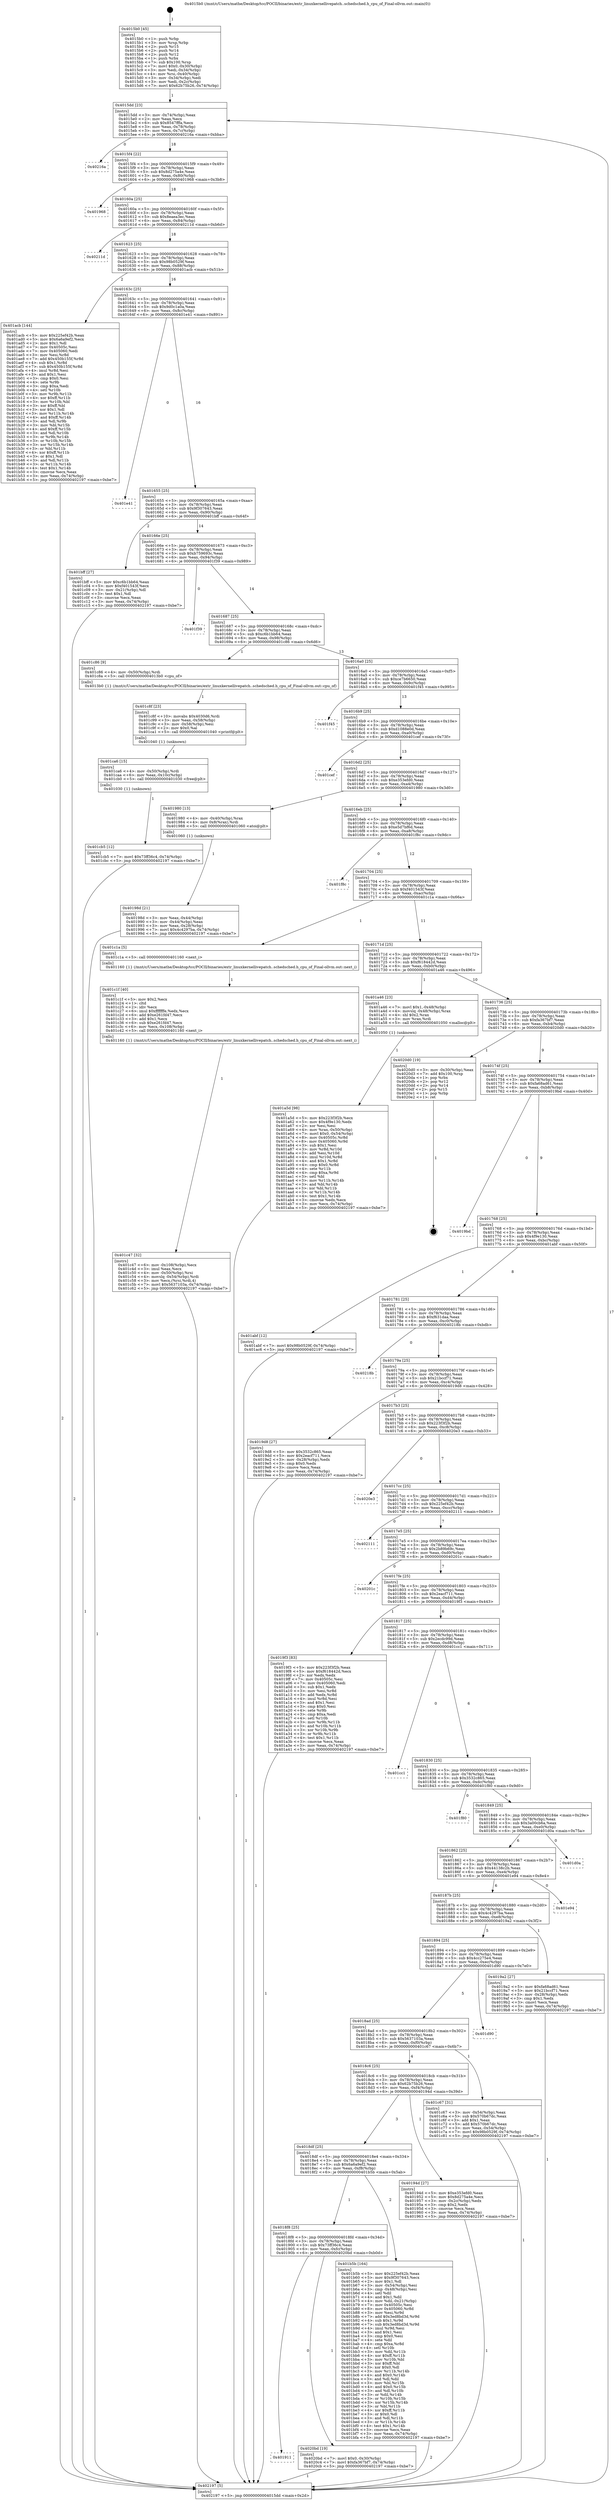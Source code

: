 digraph "0x4015b0" {
  label = "0x4015b0 (/mnt/c/Users/mathe/Desktop/tcc/POCII/binaries/extr_linuxkernellivepatch..schedsched.h_cpu_of_Final-ollvm.out::main(0))"
  labelloc = "t"
  node[shape=record]

  Entry [label="",width=0.3,height=0.3,shape=circle,fillcolor=black,style=filled]
  "0x4015dd" [label="{
     0x4015dd [23]\l
     | [instrs]\l
     &nbsp;&nbsp;0x4015dd \<+3\>: mov -0x74(%rbp),%eax\l
     &nbsp;&nbsp;0x4015e0 \<+2\>: mov %eax,%ecx\l
     &nbsp;&nbsp;0x4015e2 \<+6\>: sub $0x8547fffa,%ecx\l
     &nbsp;&nbsp;0x4015e8 \<+3\>: mov %eax,-0x78(%rbp)\l
     &nbsp;&nbsp;0x4015eb \<+3\>: mov %ecx,-0x7c(%rbp)\l
     &nbsp;&nbsp;0x4015ee \<+6\>: je 000000000040216a \<main+0xbba\>\l
  }"]
  "0x40216a" [label="{
     0x40216a\l
  }", style=dashed]
  "0x4015f4" [label="{
     0x4015f4 [22]\l
     | [instrs]\l
     &nbsp;&nbsp;0x4015f4 \<+5\>: jmp 00000000004015f9 \<main+0x49\>\l
     &nbsp;&nbsp;0x4015f9 \<+3\>: mov -0x78(%rbp),%eax\l
     &nbsp;&nbsp;0x4015fc \<+5\>: sub $0x8d275a4e,%eax\l
     &nbsp;&nbsp;0x401601 \<+3\>: mov %eax,-0x80(%rbp)\l
     &nbsp;&nbsp;0x401604 \<+6\>: je 0000000000401968 \<main+0x3b8\>\l
  }"]
  Exit [label="",width=0.3,height=0.3,shape=circle,fillcolor=black,style=filled,peripheries=2]
  "0x401968" [label="{
     0x401968\l
  }", style=dashed]
  "0x40160a" [label="{
     0x40160a [25]\l
     | [instrs]\l
     &nbsp;&nbsp;0x40160a \<+5\>: jmp 000000000040160f \<main+0x5f\>\l
     &nbsp;&nbsp;0x40160f \<+3\>: mov -0x78(%rbp),%eax\l
     &nbsp;&nbsp;0x401612 \<+5\>: sub $0x8eaea3ec,%eax\l
     &nbsp;&nbsp;0x401617 \<+6\>: mov %eax,-0x84(%rbp)\l
     &nbsp;&nbsp;0x40161d \<+6\>: je 000000000040211d \<main+0xb6d\>\l
  }"]
  "0x401911" [label="{
     0x401911\l
  }", style=dashed]
  "0x40211d" [label="{
     0x40211d\l
  }", style=dashed]
  "0x401623" [label="{
     0x401623 [25]\l
     | [instrs]\l
     &nbsp;&nbsp;0x401623 \<+5\>: jmp 0000000000401628 \<main+0x78\>\l
     &nbsp;&nbsp;0x401628 \<+3\>: mov -0x78(%rbp),%eax\l
     &nbsp;&nbsp;0x40162b \<+5\>: sub $0x98b0529f,%eax\l
     &nbsp;&nbsp;0x401630 \<+6\>: mov %eax,-0x88(%rbp)\l
     &nbsp;&nbsp;0x401636 \<+6\>: je 0000000000401acb \<main+0x51b\>\l
  }"]
  "0x4020bd" [label="{
     0x4020bd [19]\l
     | [instrs]\l
     &nbsp;&nbsp;0x4020bd \<+7\>: movl $0x0,-0x30(%rbp)\l
     &nbsp;&nbsp;0x4020c4 \<+7\>: movl $0xfa367bf7,-0x74(%rbp)\l
     &nbsp;&nbsp;0x4020cb \<+5\>: jmp 0000000000402197 \<main+0xbe7\>\l
  }"]
  "0x401acb" [label="{
     0x401acb [144]\l
     | [instrs]\l
     &nbsp;&nbsp;0x401acb \<+5\>: mov $0x225ef42b,%eax\l
     &nbsp;&nbsp;0x401ad0 \<+5\>: mov $0x6a6a9ef2,%ecx\l
     &nbsp;&nbsp;0x401ad5 \<+2\>: mov $0x1,%dl\l
     &nbsp;&nbsp;0x401ad7 \<+7\>: mov 0x40505c,%esi\l
     &nbsp;&nbsp;0x401ade \<+7\>: mov 0x405060,%edi\l
     &nbsp;&nbsp;0x401ae5 \<+3\>: mov %esi,%r8d\l
     &nbsp;&nbsp;0x401ae8 \<+7\>: add $0x450b155f,%r8d\l
     &nbsp;&nbsp;0x401aef \<+4\>: sub $0x1,%r8d\l
     &nbsp;&nbsp;0x401af3 \<+7\>: sub $0x450b155f,%r8d\l
     &nbsp;&nbsp;0x401afa \<+4\>: imul %r8d,%esi\l
     &nbsp;&nbsp;0x401afe \<+3\>: and $0x1,%esi\l
     &nbsp;&nbsp;0x401b01 \<+3\>: cmp $0x0,%esi\l
     &nbsp;&nbsp;0x401b04 \<+4\>: sete %r9b\l
     &nbsp;&nbsp;0x401b08 \<+3\>: cmp $0xa,%edi\l
     &nbsp;&nbsp;0x401b0b \<+4\>: setl %r10b\l
     &nbsp;&nbsp;0x401b0f \<+3\>: mov %r9b,%r11b\l
     &nbsp;&nbsp;0x401b12 \<+4\>: xor $0xff,%r11b\l
     &nbsp;&nbsp;0x401b16 \<+3\>: mov %r10b,%bl\l
     &nbsp;&nbsp;0x401b19 \<+3\>: xor $0xff,%bl\l
     &nbsp;&nbsp;0x401b1c \<+3\>: xor $0x1,%dl\l
     &nbsp;&nbsp;0x401b1f \<+3\>: mov %r11b,%r14b\l
     &nbsp;&nbsp;0x401b22 \<+4\>: and $0xff,%r14b\l
     &nbsp;&nbsp;0x401b26 \<+3\>: and %dl,%r9b\l
     &nbsp;&nbsp;0x401b29 \<+3\>: mov %bl,%r15b\l
     &nbsp;&nbsp;0x401b2c \<+4\>: and $0xff,%r15b\l
     &nbsp;&nbsp;0x401b30 \<+3\>: and %dl,%r10b\l
     &nbsp;&nbsp;0x401b33 \<+3\>: or %r9b,%r14b\l
     &nbsp;&nbsp;0x401b36 \<+3\>: or %r10b,%r15b\l
     &nbsp;&nbsp;0x401b39 \<+3\>: xor %r15b,%r14b\l
     &nbsp;&nbsp;0x401b3c \<+3\>: or %bl,%r11b\l
     &nbsp;&nbsp;0x401b3f \<+4\>: xor $0xff,%r11b\l
     &nbsp;&nbsp;0x401b43 \<+3\>: or $0x1,%dl\l
     &nbsp;&nbsp;0x401b46 \<+3\>: and %dl,%r11b\l
     &nbsp;&nbsp;0x401b49 \<+3\>: or %r11b,%r14b\l
     &nbsp;&nbsp;0x401b4c \<+4\>: test $0x1,%r14b\l
     &nbsp;&nbsp;0x401b50 \<+3\>: cmovne %ecx,%eax\l
     &nbsp;&nbsp;0x401b53 \<+3\>: mov %eax,-0x74(%rbp)\l
     &nbsp;&nbsp;0x401b56 \<+5\>: jmp 0000000000402197 \<main+0xbe7\>\l
  }"]
  "0x40163c" [label="{
     0x40163c [25]\l
     | [instrs]\l
     &nbsp;&nbsp;0x40163c \<+5\>: jmp 0000000000401641 \<main+0x91\>\l
     &nbsp;&nbsp;0x401641 \<+3\>: mov -0x78(%rbp),%eax\l
     &nbsp;&nbsp;0x401644 \<+5\>: sub $0x9d0c1a0a,%eax\l
     &nbsp;&nbsp;0x401649 \<+6\>: mov %eax,-0x8c(%rbp)\l
     &nbsp;&nbsp;0x40164f \<+6\>: je 0000000000401e41 \<main+0x891\>\l
  }"]
  "0x401cb5" [label="{
     0x401cb5 [12]\l
     | [instrs]\l
     &nbsp;&nbsp;0x401cb5 \<+7\>: movl $0x73ff36c4,-0x74(%rbp)\l
     &nbsp;&nbsp;0x401cbc \<+5\>: jmp 0000000000402197 \<main+0xbe7\>\l
  }"]
  "0x401e41" [label="{
     0x401e41\l
  }", style=dashed]
  "0x401655" [label="{
     0x401655 [25]\l
     | [instrs]\l
     &nbsp;&nbsp;0x401655 \<+5\>: jmp 000000000040165a \<main+0xaa\>\l
     &nbsp;&nbsp;0x40165a \<+3\>: mov -0x78(%rbp),%eax\l
     &nbsp;&nbsp;0x40165d \<+5\>: sub $0x9f307643,%eax\l
     &nbsp;&nbsp;0x401662 \<+6\>: mov %eax,-0x90(%rbp)\l
     &nbsp;&nbsp;0x401668 \<+6\>: je 0000000000401bff \<main+0x64f\>\l
  }"]
  "0x401ca6" [label="{
     0x401ca6 [15]\l
     | [instrs]\l
     &nbsp;&nbsp;0x401ca6 \<+4\>: mov -0x50(%rbp),%rdi\l
     &nbsp;&nbsp;0x401caa \<+6\>: mov %eax,-0x10c(%rbp)\l
     &nbsp;&nbsp;0x401cb0 \<+5\>: call 0000000000401030 \<free@plt\>\l
     | [calls]\l
     &nbsp;&nbsp;0x401030 \{1\} (unknown)\l
  }"]
  "0x401bff" [label="{
     0x401bff [27]\l
     | [instrs]\l
     &nbsp;&nbsp;0x401bff \<+5\>: mov $0xc6b1bb64,%eax\l
     &nbsp;&nbsp;0x401c04 \<+5\>: mov $0xf401543f,%ecx\l
     &nbsp;&nbsp;0x401c09 \<+3\>: mov -0x21(%rbp),%dl\l
     &nbsp;&nbsp;0x401c0c \<+3\>: test $0x1,%dl\l
     &nbsp;&nbsp;0x401c0f \<+3\>: cmovne %ecx,%eax\l
     &nbsp;&nbsp;0x401c12 \<+3\>: mov %eax,-0x74(%rbp)\l
     &nbsp;&nbsp;0x401c15 \<+5\>: jmp 0000000000402197 \<main+0xbe7\>\l
  }"]
  "0x40166e" [label="{
     0x40166e [25]\l
     | [instrs]\l
     &nbsp;&nbsp;0x40166e \<+5\>: jmp 0000000000401673 \<main+0xc3\>\l
     &nbsp;&nbsp;0x401673 \<+3\>: mov -0x78(%rbp),%eax\l
     &nbsp;&nbsp;0x401676 \<+5\>: sub $0xb759693c,%eax\l
     &nbsp;&nbsp;0x40167b \<+6\>: mov %eax,-0x94(%rbp)\l
     &nbsp;&nbsp;0x401681 \<+6\>: je 0000000000401f39 \<main+0x989\>\l
  }"]
  "0x401c8f" [label="{
     0x401c8f [23]\l
     | [instrs]\l
     &nbsp;&nbsp;0x401c8f \<+10\>: movabs $0x4030d6,%rdi\l
     &nbsp;&nbsp;0x401c99 \<+3\>: mov %eax,-0x58(%rbp)\l
     &nbsp;&nbsp;0x401c9c \<+3\>: mov -0x58(%rbp),%esi\l
     &nbsp;&nbsp;0x401c9f \<+2\>: mov $0x0,%al\l
     &nbsp;&nbsp;0x401ca1 \<+5\>: call 0000000000401040 \<printf@plt\>\l
     | [calls]\l
     &nbsp;&nbsp;0x401040 \{1\} (unknown)\l
  }"]
  "0x401f39" [label="{
     0x401f39\l
  }", style=dashed]
  "0x401687" [label="{
     0x401687 [25]\l
     | [instrs]\l
     &nbsp;&nbsp;0x401687 \<+5\>: jmp 000000000040168c \<main+0xdc\>\l
     &nbsp;&nbsp;0x40168c \<+3\>: mov -0x78(%rbp),%eax\l
     &nbsp;&nbsp;0x40168f \<+5\>: sub $0xc6b1bb64,%eax\l
     &nbsp;&nbsp;0x401694 \<+6\>: mov %eax,-0x98(%rbp)\l
     &nbsp;&nbsp;0x40169a \<+6\>: je 0000000000401c86 \<main+0x6d6\>\l
  }"]
  "0x401c47" [label="{
     0x401c47 [32]\l
     | [instrs]\l
     &nbsp;&nbsp;0x401c47 \<+6\>: mov -0x108(%rbp),%ecx\l
     &nbsp;&nbsp;0x401c4d \<+3\>: imul %eax,%ecx\l
     &nbsp;&nbsp;0x401c50 \<+4\>: mov -0x50(%rbp),%rsi\l
     &nbsp;&nbsp;0x401c54 \<+4\>: movslq -0x54(%rbp),%rdi\l
     &nbsp;&nbsp;0x401c58 \<+3\>: mov %ecx,(%rsi,%rdi,4)\l
     &nbsp;&nbsp;0x401c5b \<+7\>: movl $0x5637103a,-0x74(%rbp)\l
     &nbsp;&nbsp;0x401c62 \<+5\>: jmp 0000000000402197 \<main+0xbe7\>\l
  }"]
  "0x401c86" [label="{
     0x401c86 [9]\l
     | [instrs]\l
     &nbsp;&nbsp;0x401c86 \<+4\>: mov -0x50(%rbp),%rdi\l
     &nbsp;&nbsp;0x401c8a \<+5\>: call 00000000004013b0 \<cpu_of\>\l
     | [calls]\l
     &nbsp;&nbsp;0x4013b0 \{1\} (/mnt/c/Users/mathe/Desktop/tcc/POCII/binaries/extr_linuxkernellivepatch..schedsched.h_cpu_of_Final-ollvm.out::cpu_of)\l
  }"]
  "0x4016a0" [label="{
     0x4016a0 [25]\l
     | [instrs]\l
     &nbsp;&nbsp;0x4016a0 \<+5\>: jmp 00000000004016a5 \<main+0xf5\>\l
     &nbsp;&nbsp;0x4016a5 \<+3\>: mov -0x78(%rbp),%eax\l
     &nbsp;&nbsp;0x4016a8 \<+5\>: sub $0xce7b6650,%eax\l
     &nbsp;&nbsp;0x4016ad \<+6\>: mov %eax,-0x9c(%rbp)\l
     &nbsp;&nbsp;0x4016b3 \<+6\>: je 0000000000401f45 \<main+0x995\>\l
  }"]
  "0x401c1f" [label="{
     0x401c1f [40]\l
     | [instrs]\l
     &nbsp;&nbsp;0x401c1f \<+5\>: mov $0x2,%ecx\l
     &nbsp;&nbsp;0x401c24 \<+1\>: cltd\l
     &nbsp;&nbsp;0x401c25 \<+2\>: idiv %ecx\l
     &nbsp;&nbsp;0x401c27 \<+6\>: imul $0xfffffffe,%edx,%ecx\l
     &nbsp;&nbsp;0x401c2d \<+6\>: add $0xe261fd47,%ecx\l
     &nbsp;&nbsp;0x401c33 \<+3\>: add $0x1,%ecx\l
     &nbsp;&nbsp;0x401c36 \<+6\>: sub $0xe261fd47,%ecx\l
     &nbsp;&nbsp;0x401c3c \<+6\>: mov %ecx,-0x108(%rbp)\l
     &nbsp;&nbsp;0x401c42 \<+5\>: call 0000000000401160 \<next_i\>\l
     | [calls]\l
     &nbsp;&nbsp;0x401160 \{1\} (/mnt/c/Users/mathe/Desktop/tcc/POCII/binaries/extr_linuxkernellivepatch..schedsched.h_cpu_of_Final-ollvm.out::next_i)\l
  }"]
  "0x401f45" [label="{
     0x401f45\l
  }", style=dashed]
  "0x4016b9" [label="{
     0x4016b9 [25]\l
     | [instrs]\l
     &nbsp;&nbsp;0x4016b9 \<+5\>: jmp 00000000004016be \<main+0x10e\>\l
     &nbsp;&nbsp;0x4016be \<+3\>: mov -0x78(%rbp),%eax\l
     &nbsp;&nbsp;0x4016c1 \<+5\>: sub $0xd1088e0d,%eax\l
     &nbsp;&nbsp;0x4016c6 \<+6\>: mov %eax,-0xa0(%rbp)\l
     &nbsp;&nbsp;0x4016cc \<+6\>: je 0000000000401cef \<main+0x73f\>\l
  }"]
  "0x4018f8" [label="{
     0x4018f8 [25]\l
     | [instrs]\l
     &nbsp;&nbsp;0x4018f8 \<+5\>: jmp 00000000004018fd \<main+0x34d\>\l
     &nbsp;&nbsp;0x4018fd \<+3\>: mov -0x78(%rbp),%eax\l
     &nbsp;&nbsp;0x401900 \<+5\>: sub $0x73ff36c4,%eax\l
     &nbsp;&nbsp;0x401905 \<+6\>: mov %eax,-0xfc(%rbp)\l
     &nbsp;&nbsp;0x40190b \<+6\>: je 00000000004020bd \<main+0xb0d\>\l
  }"]
  "0x401cef" [label="{
     0x401cef\l
  }", style=dashed]
  "0x4016d2" [label="{
     0x4016d2 [25]\l
     | [instrs]\l
     &nbsp;&nbsp;0x4016d2 \<+5\>: jmp 00000000004016d7 \<main+0x127\>\l
     &nbsp;&nbsp;0x4016d7 \<+3\>: mov -0x78(%rbp),%eax\l
     &nbsp;&nbsp;0x4016da \<+5\>: sub $0xe353efd0,%eax\l
     &nbsp;&nbsp;0x4016df \<+6\>: mov %eax,-0xa4(%rbp)\l
     &nbsp;&nbsp;0x4016e5 \<+6\>: je 0000000000401980 \<main+0x3d0\>\l
  }"]
  "0x401b5b" [label="{
     0x401b5b [164]\l
     | [instrs]\l
     &nbsp;&nbsp;0x401b5b \<+5\>: mov $0x225ef42b,%eax\l
     &nbsp;&nbsp;0x401b60 \<+5\>: mov $0x9f307643,%ecx\l
     &nbsp;&nbsp;0x401b65 \<+2\>: mov $0x1,%dl\l
     &nbsp;&nbsp;0x401b67 \<+3\>: mov -0x54(%rbp),%esi\l
     &nbsp;&nbsp;0x401b6a \<+3\>: cmp -0x48(%rbp),%esi\l
     &nbsp;&nbsp;0x401b6d \<+4\>: setl %dil\l
     &nbsp;&nbsp;0x401b71 \<+4\>: and $0x1,%dil\l
     &nbsp;&nbsp;0x401b75 \<+4\>: mov %dil,-0x21(%rbp)\l
     &nbsp;&nbsp;0x401b79 \<+7\>: mov 0x40505c,%esi\l
     &nbsp;&nbsp;0x401b80 \<+8\>: mov 0x405060,%r8d\l
     &nbsp;&nbsp;0x401b88 \<+3\>: mov %esi,%r9d\l
     &nbsp;&nbsp;0x401b8b \<+7\>: add $0x3ed8bd3d,%r9d\l
     &nbsp;&nbsp;0x401b92 \<+4\>: sub $0x1,%r9d\l
     &nbsp;&nbsp;0x401b96 \<+7\>: sub $0x3ed8bd3d,%r9d\l
     &nbsp;&nbsp;0x401b9d \<+4\>: imul %r9d,%esi\l
     &nbsp;&nbsp;0x401ba1 \<+3\>: and $0x1,%esi\l
     &nbsp;&nbsp;0x401ba4 \<+3\>: cmp $0x0,%esi\l
     &nbsp;&nbsp;0x401ba7 \<+4\>: sete %dil\l
     &nbsp;&nbsp;0x401bab \<+4\>: cmp $0xa,%r8d\l
     &nbsp;&nbsp;0x401baf \<+4\>: setl %r10b\l
     &nbsp;&nbsp;0x401bb3 \<+3\>: mov %dil,%r11b\l
     &nbsp;&nbsp;0x401bb6 \<+4\>: xor $0xff,%r11b\l
     &nbsp;&nbsp;0x401bba \<+3\>: mov %r10b,%bl\l
     &nbsp;&nbsp;0x401bbd \<+3\>: xor $0xff,%bl\l
     &nbsp;&nbsp;0x401bc0 \<+3\>: xor $0x0,%dl\l
     &nbsp;&nbsp;0x401bc3 \<+3\>: mov %r11b,%r14b\l
     &nbsp;&nbsp;0x401bc6 \<+4\>: and $0x0,%r14b\l
     &nbsp;&nbsp;0x401bca \<+3\>: and %dl,%dil\l
     &nbsp;&nbsp;0x401bcd \<+3\>: mov %bl,%r15b\l
     &nbsp;&nbsp;0x401bd0 \<+4\>: and $0x0,%r15b\l
     &nbsp;&nbsp;0x401bd4 \<+3\>: and %dl,%r10b\l
     &nbsp;&nbsp;0x401bd7 \<+3\>: or %dil,%r14b\l
     &nbsp;&nbsp;0x401bda \<+3\>: or %r10b,%r15b\l
     &nbsp;&nbsp;0x401bdd \<+3\>: xor %r15b,%r14b\l
     &nbsp;&nbsp;0x401be0 \<+3\>: or %bl,%r11b\l
     &nbsp;&nbsp;0x401be3 \<+4\>: xor $0xff,%r11b\l
     &nbsp;&nbsp;0x401be7 \<+3\>: or $0x0,%dl\l
     &nbsp;&nbsp;0x401bea \<+3\>: and %dl,%r11b\l
     &nbsp;&nbsp;0x401bed \<+3\>: or %r11b,%r14b\l
     &nbsp;&nbsp;0x401bf0 \<+4\>: test $0x1,%r14b\l
     &nbsp;&nbsp;0x401bf4 \<+3\>: cmovne %ecx,%eax\l
     &nbsp;&nbsp;0x401bf7 \<+3\>: mov %eax,-0x74(%rbp)\l
     &nbsp;&nbsp;0x401bfa \<+5\>: jmp 0000000000402197 \<main+0xbe7\>\l
  }"]
  "0x401980" [label="{
     0x401980 [13]\l
     | [instrs]\l
     &nbsp;&nbsp;0x401980 \<+4\>: mov -0x40(%rbp),%rax\l
     &nbsp;&nbsp;0x401984 \<+4\>: mov 0x8(%rax),%rdi\l
     &nbsp;&nbsp;0x401988 \<+5\>: call 0000000000401060 \<atoi@plt\>\l
     | [calls]\l
     &nbsp;&nbsp;0x401060 \{1\} (unknown)\l
  }"]
  "0x4016eb" [label="{
     0x4016eb [25]\l
     | [instrs]\l
     &nbsp;&nbsp;0x4016eb \<+5\>: jmp 00000000004016f0 \<main+0x140\>\l
     &nbsp;&nbsp;0x4016f0 \<+3\>: mov -0x78(%rbp),%eax\l
     &nbsp;&nbsp;0x4016f3 \<+5\>: sub $0xe5d7bf6d,%eax\l
     &nbsp;&nbsp;0x4016f8 \<+6\>: mov %eax,-0xa8(%rbp)\l
     &nbsp;&nbsp;0x4016fe \<+6\>: je 0000000000401f8c \<main+0x9dc\>\l
  }"]
  "0x401a5d" [label="{
     0x401a5d [98]\l
     | [instrs]\l
     &nbsp;&nbsp;0x401a5d \<+5\>: mov $0x223f3f2b,%ecx\l
     &nbsp;&nbsp;0x401a62 \<+5\>: mov $0x4f9e130,%edx\l
     &nbsp;&nbsp;0x401a67 \<+2\>: xor %esi,%esi\l
     &nbsp;&nbsp;0x401a69 \<+4\>: mov %rax,-0x50(%rbp)\l
     &nbsp;&nbsp;0x401a6d \<+7\>: movl $0x0,-0x54(%rbp)\l
     &nbsp;&nbsp;0x401a74 \<+8\>: mov 0x40505c,%r8d\l
     &nbsp;&nbsp;0x401a7c \<+8\>: mov 0x405060,%r9d\l
     &nbsp;&nbsp;0x401a84 \<+3\>: sub $0x1,%esi\l
     &nbsp;&nbsp;0x401a87 \<+3\>: mov %r8d,%r10d\l
     &nbsp;&nbsp;0x401a8a \<+3\>: add %esi,%r10d\l
     &nbsp;&nbsp;0x401a8d \<+4\>: imul %r10d,%r8d\l
     &nbsp;&nbsp;0x401a91 \<+4\>: and $0x1,%r8d\l
     &nbsp;&nbsp;0x401a95 \<+4\>: cmp $0x0,%r8d\l
     &nbsp;&nbsp;0x401a99 \<+4\>: sete %r11b\l
     &nbsp;&nbsp;0x401a9d \<+4\>: cmp $0xa,%r9d\l
     &nbsp;&nbsp;0x401aa1 \<+3\>: setl %bl\l
     &nbsp;&nbsp;0x401aa4 \<+3\>: mov %r11b,%r14b\l
     &nbsp;&nbsp;0x401aa7 \<+3\>: and %bl,%r14b\l
     &nbsp;&nbsp;0x401aaa \<+3\>: xor %bl,%r11b\l
     &nbsp;&nbsp;0x401aad \<+3\>: or %r11b,%r14b\l
     &nbsp;&nbsp;0x401ab0 \<+4\>: test $0x1,%r14b\l
     &nbsp;&nbsp;0x401ab4 \<+3\>: cmovne %edx,%ecx\l
     &nbsp;&nbsp;0x401ab7 \<+3\>: mov %ecx,-0x74(%rbp)\l
     &nbsp;&nbsp;0x401aba \<+5\>: jmp 0000000000402197 \<main+0xbe7\>\l
  }"]
  "0x401f8c" [label="{
     0x401f8c\l
  }", style=dashed]
  "0x401704" [label="{
     0x401704 [25]\l
     | [instrs]\l
     &nbsp;&nbsp;0x401704 \<+5\>: jmp 0000000000401709 \<main+0x159\>\l
     &nbsp;&nbsp;0x401709 \<+3\>: mov -0x78(%rbp),%eax\l
     &nbsp;&nbsp;0x40170c \<+5\>: sub $0xf401543f,%eax\l
     &nbsp;&nbsp;0x401711 \<+6\>: mov %eax,-0xac(%rbp)\l
     &nbsp;&nbsp;0x401717 \<+6\>: je 0000000000401c1a \<main+0x66a\>\l
  }"]
  "0x40198d" [label="{
     0x40198d [21]\l
     | [instrs]\l
     &nbsp;&nbsp;0x40198d \<+3\>: mov %eax,-0x44(%rbp)\l
     &nbsp;&nbsp;0x401990 \<+3\>: mov -0x44(%rbp),%eax\l
     &nbsp;&nbsp;0x401993 \<+3\>: mov %eax,-0x28(%rbp)\l
     &nbsp;&nbsp;0x401996 \<+7\>: movl $0x4c4297ba,-0x74(%rbp)\l
     &nbsp;&nbsp;0x40199d \<+5\>: jmp 0000000000402197 \<main+0xbe7\>\l
  }"]
  "0x401c1a" [label="{
     0x401c1a [5]\l
     | [instrs]\l
     &nbsp;&nbsp;0x401c1a \<+5\>: call 0000000000401160 \<next_i\>\l
     | [calls]\l
     &nbsp;&nbsp;0x401160 \{1\} (/mnt/c/Users/mathe/Desktop/tcc/POCII/binaries/extr_linuxkernellivepatch..schedsched.h_cpu_of_Final-ollvm.out::next_i)\l
  }"]
  "0x40171d" [label="{
     0x40171d [25]\l
     | [instrs]\l
     &nbsp;&nbsp;0x40171d \<+5\>: jmp 0000000000401722 \<main+0x172\>\l
     &nbsp;&nbsp;0x401722 \<+3\>: mov -0x78(%rbp),%eax\l
     &nbsp;&nbsp;0x401725 \<+5\>: sub $0xf618442d,%eax\l
     &nbsp;&nbsp;0x40172a \<+6\>: mov %eax,-0xb0(%rbp)\l
     &nbsp;&nbsp;0x401730 \<+6\>: je 0000000000401a46 \<main+0x496\>\l
  }"]
  "0x4015b0" [label="{
     0x4015b0 [45]\l
     | [instrs]\l
     &nbsp;&nbsp;0x4015b0 \<+1\>: push %rbp\l
     &nbsp;&nbsp;0x4015b1 \<+3\>: mov %rsp,%rbp\l
     &nbsp;&nbsp;0x4015b4 \<+2\>: push %r15\l
     &nbsp;&nbsp;0x4015b6 \<+2\>: push %r14\l
     &nbsp;&nbsp;0x4015b8 \<+2\>: push %r12\l
     &nbsp;&nbsp;0x4015ba \<+1\>: push %rbx\l
     &nbsp;&nbsp;0x4015bb \<+7\>: sub $0x100,%rsp\l
     &nbsp;&nbsp;0x4015c2 \<+7\>: movl $0x0,-0x30(%rbp)\l
     &nbsp;&nbsp;0x4015c9 \<+3\>: mov %edi,-0x34(%rbp)\l
     &nbsp;&nbsp;0x4015cc \<+4\>: mov %rsi,-0x40(%rbp)\l
     &nbsp;&nbsp;0x4015d0 \<+3\>: mov -0x34(%rbp),%edi\l
     &nbsp;&nbsp;0x4015d3 \<+3\>: mov %edi,-0x2c(%rbp)\l
     &nbsp;&nbsp;0x4015d6 \<+7\>: movl $0x62b75b26,-0x74(%rbp)\l
  }"]
  "0x401a46" [label="{
     0x401a46 [23]\l
     | [instrs]\l
     &nbsp;&nbsp;0x401a46 \<+7\>: movl $0x1,-0x48(%rbp)\l
     &nbsp;&nbsp;0x401a4d \<+4\>: movslq -0x48(%rbp),%rax\l
     &nbsp;&nbsp;0x401a51 \<+4\>: shl $0x2,%rax\l
     &nbsp;&nbsp;0x401a55 \<+3\>: mov %rax,%rdi\l
     &nbsp;&nbsp;0x401a58 \<+5\>: call 0000000000401050 \<malloc@plt\>\l
     | [calls]\l
     &nbsp;&nbsp;0x401050 \{1\} (unknown)\l
  }"]
  "0x401736" [label="{
     0x401736 [25]\l
     | [instrs]\l
     &nbsp;&nbsp;0x401736 \<+5\>: jmp 000000000040173b \<main+0x18b\>\l
     &nbsp;&nbsp;0x40173b \<+3\>: mov -0x78(%rbp),%eax\l
     &nbsp;&nbsp;0x40173e \<+5\>: sub $0xfa367bf7,%eax\l
     &nbsp;&nbsp;0x401743 \<+6\>: mov %eax,-0xb4(%rbp)\l
     &nbsp;&nbsp;0x401749 \<+6\>: je 00000000004020d0 \<main+0xb20\>\l
  }"]
  "0x402197" [label="{
     0x402197 [5]\l
     | [instrs]\l
     &nbsp;&nbsp;0x402197 \<+5\>: jmp 00000000004015dd \<main+0x2d\>\l
  }"]
  "0x4020d0" [label="{
     0x4020d0 [19]\l
     | [instrs]\l
     &nbsp;&nbsp;0x4020d0 \<+3\>: mov -0x30(%rbp),%eax\l
     &nbsp;&nbsp;0x4020d3 \<+7\>: add $0x100,%rsp\l
     &nbsp;&nbsp;0x4020da \<+1\>: pop %rbx\l
     &nbsp;&nbsp;0x4020db \<+2\>: pop %r12\l
     &nbsp;&nbsp;0x4020dd \<+2\>: pop %r14\l
     &nbsp;&nbsp;0x4020df \<+2\>: pop %r15\l
     &nbsp;&nbsp;0x4020e1 \<+1\>: pop %rbp\l
     &nbsp;&nbsp;0x4020e2 \<+1\>: ret\l
  }"]
  "0x40174f" [label="{
     0x40174f [25]\l
     | [instrs]\l
     &nbsp;&nbsp;0x40174f \<+5\>: jmp 0000000000401754 \<main+0x1a4\>\l
     &nbsp;&nbsp;0x401754 \<+3\>: mov -0x78(%rbp),%eax\l
     &nbsp;&nbsp;0x401757 \<+5\>: sub $0xfa68ad61,%eax\l
     &nbsp;&nbsp;0x40175c \<+6\>: mov %eax,-0xb8(%rbp)\l
     &nbsp;&nbsp;0x401762 \<+6\>: je 00000000004019bd \<main+0x40d\>\l
  }"]
  "0x4018df" [label="{
     0x4018df [25]\l
     | [instrs]\l
     &nbsp;&nbsp;0x4018df \<+5\>: jmp 00000000004018e4 \<main+0x334\>\l
     &nbsp;&nbsp;0x4018e4 \<+3\>: mov -0x78(%rbp),%eax\l
     &nbsp;&nbsp;0x4018e7 \<+5\>: sub $0x6a6a9ef2,%eax\l
     &nbsp;&nbsp;0x4018ec \<+6\>: mov %eax,-0xf8(%rbp)\l
     &nbsp;&nbsp;0x4018f2 \<+6\>: je 0000000000401b5b \<main+0x5ab\>\l
  }"]
  "0x4019bd" [label="{
     0x4019bd\l
  }", style=dashed]
  "0x401768" [label="{
     0x401768 [25]\l
     | [instrs]\l
     &nbsp;&nbsp;0x401768 \<+5\>: jmp 000000000040176d \<main+0x1bd\>\l
     &nbsp;&nbsp;0x40176d \<+3\>: mov -0x78(%rbp),%eax\l
     &nbsp;&nbsp;0x401770 \<+5\>: sub $0x4f9e130,%eax\l
     &nbsp;&nbsp;0x401775 \<+6\>: mov %eax,-0xbc(%rbp)\l
     &nbsp;&nbsp;0x40177b \<+6\>: je 0000000000401abf \<main+0x50f\>\l
  }"]
  "0x40194d" [label="{
     0x40194d [27]\l
     | [instrs]\l
     &nbsp;&nbsp;0x40194d \<+5\>: mov $0xe353efd0,%eax\l
     &nbsp;&nbsp;0x401952 \<+5\>: mov $0x8d275a4e,%ecx\l
     &nbsp;&nbsp;0x401957 \<+3\>: mov -0x2c(%rbp),%edx\l
     &nbsp;&nbsp;0x40195a \<+3\>: cmp $0x2,%edx\l
     &nbsp;&nbsp;0x40195d \<+3\>: cmovne %ecx,%eax\l
     &nbsp;&nbsp;0x401960 \<+3\>: mov %eax,-0x74(%rbp)\l
     &nbsp;&nbsp;0x401963 \<+5\>: jmp 0000000000402197 \<main+0xbe7\>\l
  }"]
  "0x401abf" [label="{
     0x401abf [12]\l
     | [instrs]\l
     &nbsp;&nbsp;0x401abf \<+7\>: movl $0x98b0529f,-0x74(%rbp)\l
     &nbsp;&nbsp;0x401ac6 \<+5\>: jmp 0000000000402197 \<main+0xbe7\>\l
  }"]
  "0x401781" [label="{
     0x401781 [25]\l
     | [instrs]\l
     &nbsp;&nbsp;0x401781 \<+5\>: jmp 0000000000401786 \<main+0x1d6\>\l
     &nbsp;&nbsp;0x401786 \<+3\>: mov -0x78(%rbp),%eax\l
     &nbsp;&nbsp;0x401789 \<+5\>: sub $0xf631daa,%eax\l
     &nbsp;&nbsp;0x40178e \<+6\>: mov %eax,-0xc0(%rbp)\l
     &nbsp;&nbsp;0x401794 \<+6\>: je 000000000040218b \<main+0xbdb\>\l
  }"]
  "0x4018c6" [label="{
     0x4018c6 [25]\l
     | [instrs]\l
     &nbsp;&nbsp;0x4018c6 \<+5\>: jmp 00000000004018cb \<main+0x31b\>\l
     &nbsp;&nbsp;0x4018cb \<+3\>: mov -0x78(%rbp),%eax\l
     &nbsp;&nbsp;0x4018ce \<+5\>: sub $0x62b75b26,%eax\l
     &nbsp;&nbsp;0x4018d3 \<+6\>: mov %eax,-0xf4(%rbp)\l
     &nbsp;&nbsp;0x4018d9 \<+6\>: je 000000000040194d \<main+0x39d\>\l
  }"]
  "0x40218b" [label="{
     0x40218b\l
  }", style=dashed]
  "0x40179a" [label="{
     0x40179a [25]\l
     | [instrs]\l
     &nbsp;&nbsp;0x40179a \<+5\>: jmp 000000000040179f \<main+0x1ef\>\l
     &nbsp;&nbsp;0x40179f \<+3\>: mov -0x78(%rbp),%eax\l
     &nbsp;&nbsp;0x4017a2 \<+5\>: sub $0x21bccf71,%eax\l
     &nbsp;&nbsp;0x4017a7 \<+6\>: mov %eax,-0xc4(%rbp)\l
     &nbsp;&nbsp;0x4017ad \<+6\>: je 00000000004019d8 \<main+0x428\>\l
  }"]
  "0x401c67" [label="{
     0x401c67 [31]\l
     | [instrs]\l
     &nbsp;&nbsp;0x401c67 \<+3\>: mov -0x54(%rbp),%eax\l
     &nbsp;&nbsp;0x401c6a \<+5\>: sub $0x570b67dc,%eax\l
     &nbsp;&nbsp;0x401c6f \<+3\>: add $0x1,%eax\l
     &nbsp;&nbsp;0x401c72 \<+5\>: add $0x570b67dc,%eax\l
     &nbsp;&nbsp;0x401c77 \<+3\>: mov %eax,-0x54(%rbp)\l
     &nbsp;&nbsp;0x401c7a \<+7\>: movl $0x98b0529f,-0x74(%rbp)\l
     &nbsp;&nbsp;0x401c81 \<+5\>: jmp 0000000000402197 \<main+0xbe7\>\l
  }"]
  "0x4019d8" [label="{
     0x4019d8 [27]\l
     | [instrs]\l
     &nbsp;&nbsp;0x4019d8 \<+5\>: mov $0x3532c865,%eax\l
     &nbsp;&nbsp;0x4019dd \<+5\>: mov $0x2eacf711,%ecx\l
     &nbsp;&nbsp;0x4019e2 \<+3\>: mov -0x28(%rbp),%edx\l
     &nbsp;&nbsp;0x4019e5 \<+3\>: cmp $0x0,%edx\l
     &nbsp;&nbsp;0x4019e8 \<+3\>: cmove %ecx,%eax\l
     &nbsp;&nbsp;0x4019eb \<+3\>: mov %eax,-0x74(%rbp)\l
     &nbsp;&nbsp;0x4019ee \<+5\>: jmp 0000000000402197 \<main+0xbe7\>\l
  }"]
  "0x4017b3" [label="{
     0x4017b3 [25]\l
     | [instrs]\l
     &nbsp;&nbsp;0x4017b3 \<+5\>: jmp 00000000004017b8 \<main+0x208\>\l
     &nbsp;&nbsp;0x4017b8 \<+3\>: mov -0x78(%rbp),%eax\l
     &nbsp;&nbsp;0x4017bb \<+5\>: sub $0x223f3f2b,%eax\l
     &nbsp;&nbsp;0x4017c0 \<+6\>: mov %eax,-0xc8(%rbp)\l
     &nbsp;&nbsp;0x4017c6 \<+6\>: je 00000000004020e3 \<main+0xb33\>\l
  }"]
  "0x4018ad" [label="{
     0x4018ad [25]\l
     | [instrs]\l
     &nbsp;&nbsp;0x4018ad \<+5\>: jmp 00000000004018b2 \<main+0x302\>\l
     &nbsp;&nbsp;0x4018b2 \<+3\>: mov -0x78(%rbp),%eax\l
     &nbsp;&nbsp;0x4018b5 \<+5\>: sub $0x5637103a,%eax\l
     &nbsp;&nbsp;0x4018ba \<+6\>: mov %eax,-0xf0(%rbp)\l
     &nbsp;&nbsp;0x4018c0 \<+6\>: je 0000000000401c67 \<main+0x6b7\>\l
  }"]
  "0x4020e3" [label="{
     0x4020e3\l
  }", style=dashed]
  "0x4017cc" [label="{
     0x4017cc [25]\l
     | [instrs]\l
     &nbsp;&nbsp;0x4017cc \<+5\>: jmp 00000000004017d1 \<main+0x221\>\l
     &nbsp;&nbsp;0x4017d1 \<+3\>: mov -0x78(%rbp),%eax\l
     &nbsp;&nbsp;0x4017d4 \<+5\>: sub $0x225ef42b,%eax\l
     &nbsp;&nbsp;0x4017d9 \<+6\>: mov %eax,-0xcc(%rbp)\l
     &nbsp;&nbsp;0x4017df \<+6\>: je 0000000000402111 \<main+0xb61\>\l
  }"]
  "0x401d90" [label="{
     0x401d90\l
  }", style=dashed]
  "0x402111" [label="{
     0x402111\l
  }", style=dashed]
  "0x4017e5" [label="{
     0x4017e5 [25]\l
     | [instrs]\l
     &nbsp;&nbsp;0x4017e5 \<+5\>: jmp 00000000004017ea \<main+0x23a\>\l
     &nbsp;&nbsp;0x4017ea \<+3\>: mov -0x78(%rbp),%eax\l
     &nbsp;&nbsp;0x4017ed \<+5\>: sub $0x2b89b69c,%eax\l
     &nbsp;&nbsp;0x4017f2 \<+6\>: mov %eax,-0xd0(%rbp)\l
     &nbsp;&nbsp;0x4017f8 \<+6\>: je 000000000040201c \<main+0xa6c\>\l
  }"]
  "0x401894" [label="{
     0x401894 [25]\l
     | [instrs]\l
     &nbsp;&nbsp;0x401894 \<+5\>: jmp 0000000000401899 \<main+0x2e9\>\l
     &nbsp;&nbsp;0x401899 \<+3\>: mov -0x78(%rbp),%eax\l
     &nbsp;&nbsp;0x40189c \<+5\>: sub $0x4cc275e4,%eax\l
     &nbsp;&nbsp;0x4018a1 \<+6\>: mov %eax,-0xec(%rbp)\l
     &nbsp;&nbsp;0x4018a7 \<+6\>: je 0000000000401d90 \<main+0x7e0\>\l
  }"]
  "0x40201c" [label="{
     0x40201c\l
  }", style=dashed]
  "0x4017fe" [label="{
     0x4017fe [25]\l
     | [instrs]\l
     &nbsp;&nbsp;0x4017fe \<+5\>: jmp 0000000000401803 \<main+0x253\>\l
     &nbsp;&nbsp;0x401803 \<+3\>: mov -0x78(%rbp),%eax\l
     &nbsp;&nbsp;0x401806 \<+5\>: sub $0x2eacf711,%eax\l
     &nbsp;&nbsp;0x40180b \<+6\>: mov %eax,-0xd4(%rbp)\l
     &nbsp;&nbsp;0x401811 \<+6\>: je 00000000004019f3 \<main+0x443\>\l
  }"]
  "0x4019a2" [label="{
     0x4019a2 [27]\l
     | [instrs]\l
     &nbsp;&nbsp;0x4019a2 \<+5\>: mov $0xfa68ad61,%eax\l
     &nbsp;&nbsp;0x4019a7 \<+5\>: mov $0x21bccf71,%ecx\l
     &nbsp;&nbsp;0x4019ac \<+3\>: mov -0x28(%rbp),%edx\l
     &nbsp;&nbsp;0x4019af \<+3\>: cmp $0x1,%edx\l
     &nbsp;&nbsp;0x4019b2 \<+3\>: cmovl %ecx,%eax\l
     &nbsp;&nbsp;0x4019b5 \<+3\>: mov %eax,-0x74(%rbp)\l
     &nbsp;&nbsp;0x4019b8 \<+5\>: jmp 0000000000402197 \<main+0xbe7\>\l
  }"]
  "0x4019f3" [label="{
     0x4019f3 [83]\l
     | [instrs]\l
     &nbsp;&nbsp;0x4019f3 \<+5\>: mov $0x223f3f2b,%eax\l
     &nbsp;&nbsp;0x4019f8 \<+5\>: mov $0xf618442d,%ecx\l
     &nbsp;&nbsp;0x4019fd \<+2\>: xor %edx,%edx\l
     &nbsp;&nbsp;0x4019ff \<+7\>: mov 0x40505c,%esi\l
     &nbsp;&nbsp;0x401a06 \<+7\>: mov 0x405060,%edi\l
     &nbsp;&nbsp;0x401a0d \<+3\>: sub $0x1,%edx\l
     &nbsp;&nbsp;0x401a10 \<+3\>: mov %esi,%r8d\l
     &nbsp;&nbsp;0x401a13 \<+3\>: add %edx,%r8d\l
     &nbsp;&nbsp;0x401a16 \<+4\>: imul %r8d,%esi\l
     &nbsp;&nbsp;0x401a1a \<+3\>: and $0x1,%esi\l
     &nbsp;&nbsp;0x401a1d \<+3\>: cmp $0x0,%esi\l
     &nbsp;&nbsp;0x401a20 \<+4\>: sete %r9b\l
     &nbsp;&nbsp;0x401a24 \<+3\>: cmp $0xa,%edi\l
     &nbsp;&nbsp;0x401a27 \<+4\>: setl %r10b\l
     &nbsp;&nbsp;0x401a2b \<+3\>: mov %r9b,%r11b\l
     &nbsp;&nbsp;0x401a2e \<+3\>: and %r10b,%r11b\l
     &nbsp;&nbsp;0x401a31 \<+3\>: xor %r10b,%r9b\l
     &nbsp;&nbsp;0x401a34 \<+3\>: or %r9b,%r11b\l
     &nbsp;&nbsp;0x401a37 \<+4\>: test $0x1,%r11b\l
     &nbsp;&nbsp;0x401a3b \<+3\>: cmovne %ecx,%eax\l
     &nbsp;&nbsp;0x401a3e \<+3\>: mov %eax,-0x74(%rbp)\l
     &nbsp;&nbsp;0x401a41 \<+5\>: jmp 0000000000402197 \<main+0xbe7\>\l
  }"]
  "0x401817" [label="{
     0x401817 [25]\l
     | [instrs]\l
     &nbsp;&nbsp;0x401817 \<+5\>: jmp 000000000040181c \<main+0x26c\>\l
     &nbsp;&nbsp;0x40181c \<+3\>: mov -0x78(%rbp),%eax\l
     &nbsp;&nbsp;0x40181f \<+5\>: sub $0x2ecdc99d,%eax\l
     &nbsp;&nbsp;0x401824 \<+6\>: mov %eax,-0xd8(%rbp)\l
     &nbsp;&nbsp;0x40182a \<+6\>: je 0000000000401cc1 \<main+0x711\>\l
  }"]
  "0x40187b" [label="{
     0x40187b [25]\l
     | [instrs]\l
     &nbsp;&nbsp;0x40187b \<+5\>: jmp 0000000000401880 \<main+0x2d0\>\l
     &nbsp;&nbsp;0x401880 \<+3\>: mov -0x78(%rbp),%eax\l
     &nbsp;&nbsp;0x401883 \<+5\>: sub $0x4c4297ba,%eax\l
     &nbsp;&nbsp;0x401888 \<+6\>: mov %eax,-0xe8(%rbp)\l
     &nbsp;&nbsp;0x40188e \<+6\>: je 00000000004019a2 \<main+0x3f2\>\l
  }"]
  "0x401cc1" [label="{
     0x401cc1\l
  }", style=dashed]
  "0x401830" [label="{
     0x401830 [25]\l
     | [instrs]\l
     &nbsp;&nbsp;0x401830 \<+5\>: jmp 0000000000401835 \<main+0x285\>\l
     &nbsp;&nbsp;0x401835 \<+3\>: mov -0x78(%rbp),%eax\l
     &nbsp;&nbsp;0x401838 \<+5\>: sub $0x3532c865,%eax\l
     &nbsp;&nbsp;0x40183d \<+6\>: mov %eax,-0xdc(%rbp)\l
     &nbsp;&nbsp;0x401843 \<+6\>: je 0000000000401f80 \<main+0x9d0\>\l
  }"]
  "0x401e94" [label="{
     0x401e94\l
  }", style=dashed]
  "0x401f80" [label="{
     0x401f80\l
  }", style=dashed]
  "0x401849" [label="{
     0x401849 [25]\l
     | [instrs]\l
     &nbsp;&nbsp;0x401849 \<+5\>: jmp 000000000040184e \<main+0x29e\>\l
     &nbsp;&nbsp;0x40184e \<+3\>: mov -0x78(%rbp),%eax\l
     &nbsp;&nbsp;0x401851 \<+5\>: sub $0x3a00cb6a,%eax\l
     &nbsp;&nbsp;0x401856 \<+6\>: mov %eax,-0xe0(%rbp)\l
     &nbsp;&nbsp;0x40185c \<+6\>: je 0000000000401d0a \<main+0x75a\>\l
  }"]
  "0x401862" [label="{
     0x401862 [25]\l
     | [instrs]\l
     &nbsp;&nbsp;0x401862 \<+5\>: jmp 0000000000401867 \<main+0x2b7\>\l
     &nbsp;&nbsp;0x401867 \<+3\>: mov -0x78(%rbp),%eax\l
     &nbsp;&nbsp;0x40186a \<+5\>: sub $0x44138c2b,%eax\l
     &nbsp;&nbsp;0x40186f \<+6\>: mov %eax,-0xe4(%rbp)\l
     &nbsp;&nbsp;0x401875 \<+6\>: je 0000000000401e94 \<main+0x8e4\>\l
  }"]
  "0x401d0a" [label="{
     0x401d0a\l
  }", style=dashed]
  Entry -> "0x4015b0" [label=" 1"]
  "0x4015dd" -> "0x40216a" [label=" 0"]
  "0x4015dd" -> "0x4015f4" [label=" 18"]
  "0x4020d0" -> Exit [label=" 1"]
  "0x4015f4" -> "0x401968" [label=" 0"]
  "0x4015f4" -> "0x40160a" [label=" 18"]
  "0x4020bd" -> "0x402197" [label=" 1"]
  "0x40160a" -> "0x40211d" [label=" 0"]
  "0x40160a" -> "0x401623" [label=" 18"]
  "0x4018f8" -> "0x401911" [label=" 0"]
  "0x401623" -> "0x401acb" [label=" 2"]
  "0x401623" -> "0x40163c" [label=" 16"]
  "0x4018f8" -> "0x4020bd" [label=" 1"]
  "0x40163c" -> "0x401e41" [label=" 0"]
  "0x40163c" -> "0x401655" [label=" 16"]
  "0x401cb5" -> "0x402197" [label=" 1"]
  "0x401655" -> "0x401bff" [label=" 2"]
  "0x401655" -> "0x40166e" [label=" 14"]
  "0x401ca6" -> "0x401cb5" [label=" 1"]
  "0x40166e" -> "0x401f39" [label=" 0"]
  "0x40166e" -> "0x401687" [label=" 14"]
  "0x401c8f" -> "0x401ca6" [label=" 1"]
  "0x401687" -> "0x401c86" [label=" 1"]
  "0x401687" -> "0x4016a0" [label=" 13"]
  "0x401c86" -> "0x401c8f" [label=" 1"]
  "0x4016a0" -> "0x401f45" [label=" 0"]
  "0x4016a0" -> "0x4016b9" [label=" 13"]
  "0x401c67" -> "0x402197" [label=" 1"]
  "0x4016b9" -> "0x401cef" [label=" 0"]
  "0x4016b9" -> "0x4016d2" [label=" 13"]
  "0x401c47" -> "0x402197" [label=" 1"]
  "0x4016d2" -> "0x401980" [label=" 1"]
  "0x4016d2" -> "0x4016eb" [label=" 12"]
  "0x401c1f" -> "0x401c47" [label=" 1"]
  "0x4016eb" -> "0x401f8c" [label=" 0"]
  "0x4016eb" -> "0x401704" [label=" 12"]
  "0x401bff" -> "0x402197" [label=" 2"]
  "0x401704" -> "0x401c1a" [label=" 1"]
  "0x401704" -> "0x40171d" [label=" 11"]
  "0x401b5b" -> "0x402197" [label=" 2"]
  "0x40171d" -> "0x401a46" [label=" 1"]
  "0x40171d" -> "0x401736" [label=" 10"]
  "0x4018df" -> "0x4018f8" [label=" 1"]
  "0x401736" -> "0x4020d0" [label=" 1"]
  "0x401736" -> "0x40174f" [label=" 9"]
  "0x4018df" -> "0x401b5b" [label=" 2"]
  "0x40174f" -> "0x4019bd" [label=" 0"]
  "0x40174f" -> "0x401768" [label=" 9"]
  "0x401c1a" -> "0x401c1f" [label=" 1"]
  "0x401768" -> "0x401abf" [label=" 1"]
  "0x401768" -> "0x401781" [label=" 8"]
  "0x401acb" -> "0x402197" [label=" 2"]
  "0x401781" -> "0x40218b" [label=" 0"]
  "0x401781" -> "0x40179a" [label=" 8"]
  "0x401a5d" -> "0x402197" [label=" 1"]
  "0x40179a" -> "0x4019d8" [label=" 1"]
  "0x40179a" -> "0x4017b3" [label=" 7"]
  "0x401a46" -> "0x401a5d" [label=" 1"]
  "0x4017b3" -> "0x4020e3" [label=" 0"]
  "0x4017b3" -> "0x4017cc" [label=" 7"]
  "0x4019d8" -> "0x402197" [label=" 1"]
  "0x4017cc" -> "0x402111" [label=" 0"]
  "0x4017cc" -> "0x4017e5" [label=" 7"]
  "0x4019a2" -> "0x402197" [label=" 1"]
  "0x4017e5" -> "0x40201c" [label=" 0"]
  "0x4017e5" -> "0x4017fe" [label=" 7"]
  "0x401980" -> "0x40198d" [label=" 1"]
  "0x4017fe" -> "0x4019f3" [label=" 1"]
  "0x4017fe" -> "0x401817" [label=" 6"]
  "0x402197" -> "0x4015dd" [label=" 17"]
  "0x401817" -> "0x401cc1" [label=" 0"]
  "0x401817" -> "0x401830" [label=" 6"]
  "0x40194d" -> "0x402197" [label=" 1"]
  "0x401830" -> "0x401f80" [label=" 0"]
  "0x401830" -> "0x401849" [label=" 6"]
  "0x4018c6" -> "0x4018df" [label=" 3"]
  "0x401849" -> "0x401d0a" [label=" 0"]
  "0x401849" -> "0x401862" [label=" 6"]
  "0x4018c6" -> "0x40194d" [label=" 1"]
  "0x401862" -> "0x401e94" [label=" 0"]
  "0x401862" -> "0x40187b" [label=" 6"]
  "0x4015b0" -> "0x4015dd" [label=" 1"]
  "0x40187b" -> "0x4019a2" [label=" 1"]
  "0x40187b" -> "0x401894" [label=" 5"]
  "0x40198d" -> "0x402197" [label=" 1"]
  "0x401894" -> "0x401d90" [label=" 0"]
  "0x401894" -> "0x4018ad" [label=" 5"]
  "0x4019f3" -> "0x402197" [label=" 1"]
  "0x4018ad" -> "0x401c67" [label=" 1"]
  "0x4018ad" -> "0x4018c6" [label=" 4"]
  "0x401abf" -> "0x402197" [label=" 1"]
}
